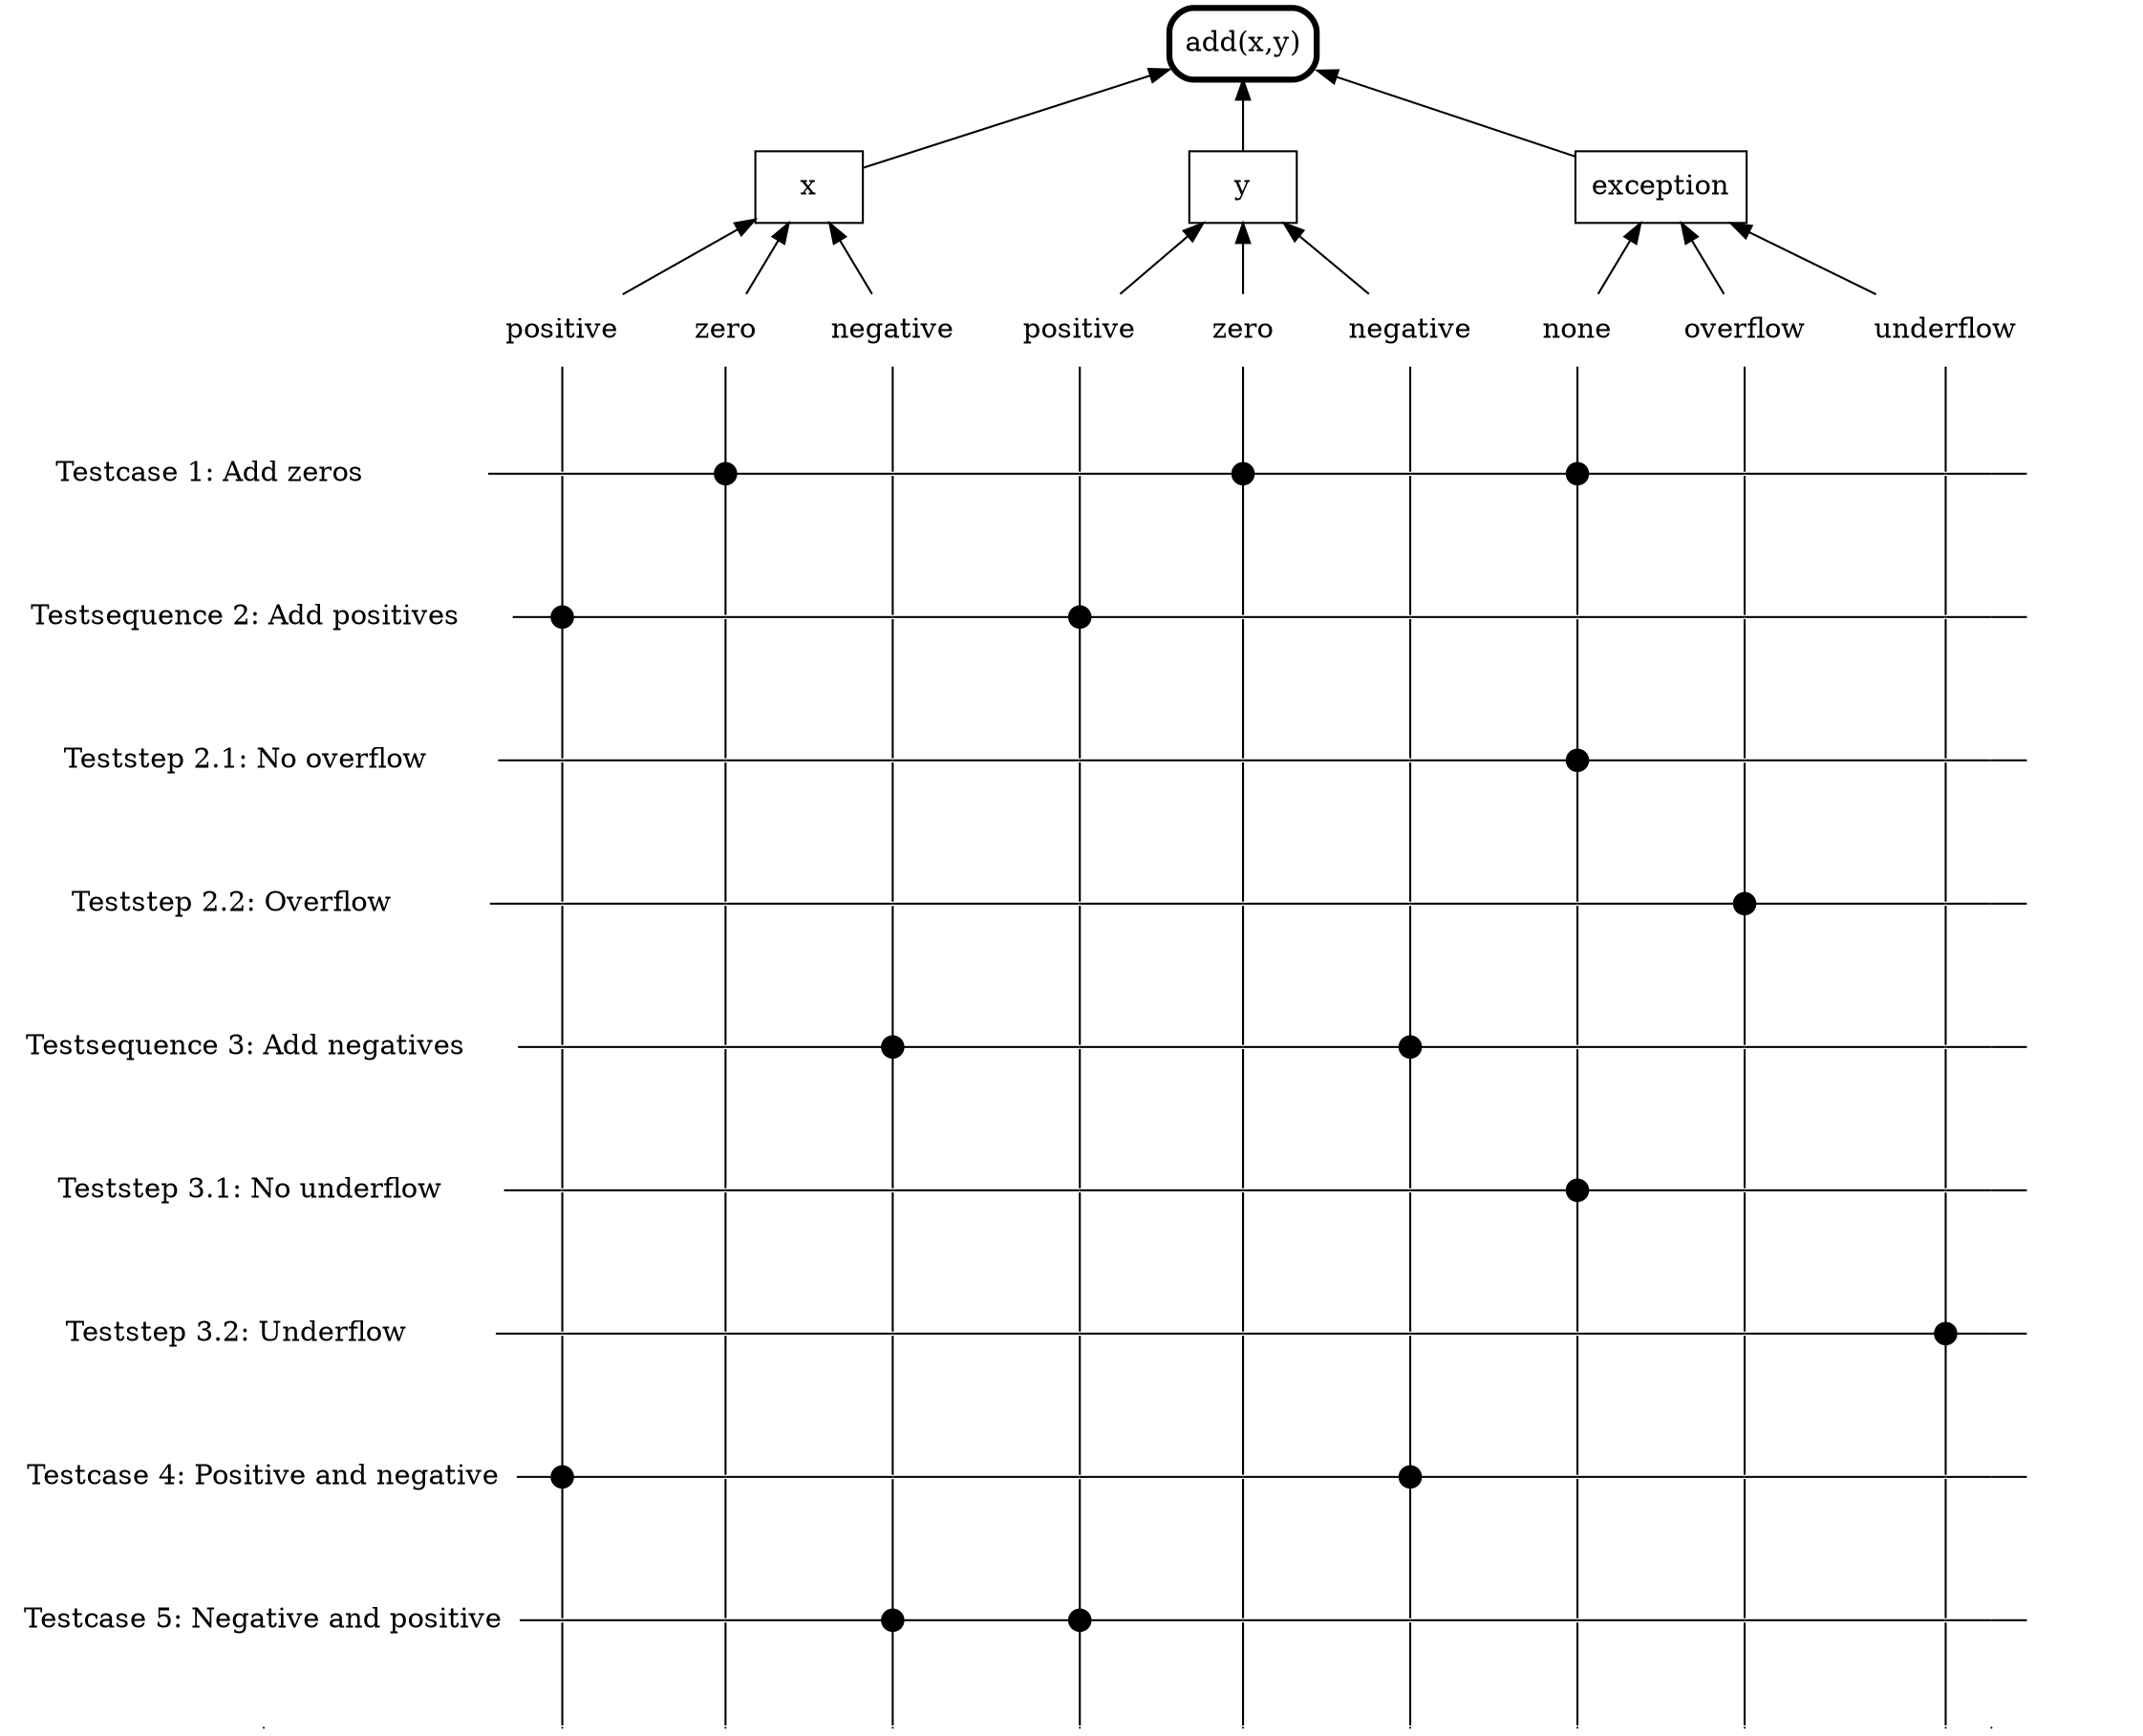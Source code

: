 digraph G 
{
rankdir=BT;
graph[ranksep=0.5];
node[shape=box, penwidth=3, style=rounded];
add [label="add(x,y)"];
node[shape=box, penwidth=1, style=""];
x -> add;
y -> add;
exception -> add;
{rank=same; x;y;}
node[shape=none];
{rank=same;
x_pos [label="positive", group=gx_pos];
x_zero[label="zero", group=gx_zero];
x_neg [label="negative", group=gx_neg];
}
{rank=same;
y_pos [label="positive", group=gy_pos];
y_zero[label="zero", group=gy_zero];
y_neg [label="negative", group=gy_neg];
}
x_pos -> x;
x_zero -> x;
x_neg -> x;
y_pos -> y;
y_zero -> y;
y_neg -> y;
{rank=same; none[group=gnone];overflow[group=goverflow];underflow[group=gunderflow];}
none -> exception ;
overflow -> exception ;
underflow -> exception ;
edge[dir=none];
node[labeljust="r" ];
test1  [label="Testcase 1: Add zeros            ", group=tests];
test2  [label="Testsequence 2: Add positives    ", group=tests];
test2_1[label="  Teststep 2.1: No overflow      ", group=tests];
test2_2[label="  Teststep 2.2: Overflow         ", group=tests];
test3  [label="Testsequence 3: Add negatives    ", group=tests];
test3_1[label="  Teststep 3.1: No underflow     ", group=tests];
test3_2[label="  Teststep 3.2: Underflow        ", group=tests];
test4  [label="Testcase 4: Positive and negative", group=tests];
test5  [label="Testcase 5: Negative and positive", group=tests];

test1___res[label="", image="succ.png", group=test_res];
test2___res[label="", image="succ.png", group=test_res];
test2_1_res[label="", image="succ.png", group=test_res];
test2_2_res[label="", image="succ.png", group=test_res];
test3___res[label="", image="succ.png", group=test_res];
test3_1_res[label="", image="succ.png", group=test_res];
test3_2_res[label="", image="succ.png", group=test_res];
test4___res[label="", image="fail.png", group=test_res];
test5___res[label="", image="succ.png", group=test_res];



node[shape=point,style="filled",fixedsize=true,width=0.15,height=0.15];
test1_x_zero; test1_y_zero; test1_none;
test2_x_pos; test2_y_pos; 
test2_1_none;
test2_2_overflow;
test3_x_neg; test3_y_neg;
test3_1_none;
test3_2_underflow;
test4_x_pos; test4_y_neg;
test5_x_neg; test5_y_pos;
node[style="invisible,point",width=0,height=0, label=""];
edge[style=invisible];
test_end->test5->test4->test3_2->test3_1->test3->test2_2->test2_1->test2->test1;

test1_x_pos  [group=gx_pos]; test1_x_zero  [group=gx_zero];
test2_x_pos  [group=gx_pos]; test2_x_zero  [group=gx_zero];
test2_1_x_pos[group=gx_pos]; test2_1_x_zero[group=gx_zero];
test2_2_x_pos[group=gx_pos]; test2_2_x_zero[group=gx_zero];
test3_x_pos  [group=gx_pos]; test3_x_zero  [group=gx_zero];
test4_x_pos  [group=gx_pos]; test4_x_zero  [group=gx_zero];
test5_x_pos  [group=gx_pos]; test5_x_zero  [group=gx_zero];
test3_1_x_pos[group=gx_pos]; test3_1_x_zero[group=gx_zero];
test3_2_x_pos[group=gx_pos]; test3_2_x_zero[group=gx_zero];
testlow_x_pos[group=gx_pos]; testlow_x_zero[group=gx_zero];




test1_x_neg  [group=gx_neg]; test1_y_pos  [group=gy_pos]; test1_y_zero  [group=gy_zero]; test1_y_neg  [group=gy_neg]; test1_none  [group=gnone]; test1_overflow  [group=goverflow];test1_underflow  [group=gunderflow];test1_right  [group=gright];
test2_x_neg  [group=gx_neg]; test2_y_pos  [group=gy_pos]; test2_y_zero  [group=gy_zero]; test2_y_neg  [group=gy_neg]; test2_none  [group=gnone]; test2_overflow  [group=goverflow];test2_underflow  [group=gunderflow];test2_right  [group=gright];
test2_1_x_neg[group=gx_neg]; test2_1_y_pos[group=gy_pos]; test2_1_y_zero[group=gy_zero]; test2_1_y_neg[group=gy_neg]; test2_1_none[group=gnone]; test2_1_overflow[group=goverflow];test2_1_underflow[group=gunderflow];test2_1_right[group=gright];
test2_2_x_neg[group=gx_neg]; test2_2_y_pos[group=gy_pos]; test2_2_y_zero[group=gy_zero]; test2_2_y_neg[group=gy_neg]; test2_2_none[group=gnone]; test2_2_overflow[group=goverflow];test2_2_underflow[group=gunderflow];test2_2_right[group=gright];
test3_x_neg  [group=gx_neg]; test3_y_pos  [group=gy_pos]; test3_y_zero  [group=gy_zero]; test3_y_neg  [group=gy_neg]; test3_none  [group=gnone]; test3_overflow  [group=goverflow];test3_underflow  [group=gunderflow];test3_right  [group=gright];
test4_x_neg  [group=gx_neg]; test4_y_pos  [group=gy_pos]; test4_y_zero  [group=gy_zero]; test4_y_neg  [group=gy_neg]; test4_none  [group=gnone]; test4_overflow  [group=goverflow];test4_underflow  [group=gunderflow];test4_right  [group=gright];
test5_x_neg  [group=gx_neg]; test5_y_pos  [group=gy_pos]; test5_y_zero  [group=gy_zero]; test5_y_neg  [group=gy_neg]; test5_none  [group=gnone]; test5_overflow  [group=goverflow];test5_underflow  [group=gunderflow];test5_right  [group=gright];
test3_1_x_neg[group=gx_neg]; test3_1_y_pos[group=gy_pos]; test3_1_y_zero[group=gy_zero]; test3_1_y_neg[group=gy_neg]; test3_1_none[group=gnone]; test3_1_overflow[group=goverflow];test3_1_underflow[group=gunderflow];test3_1_right[group=gright];
test3_2_x_neg[group=gx_neg]; test3_2_y_pos[group=gy_pos]; test3_2_y_zero[group=gy_zero]; test3_2_y_neg[group=gy_neg]; test3_2_none[group=gnone]; test3_2_overflow[group=goverflow];test3_2_underflow[group=gunderflow];test3_2_right[group=gright];
testlow_x_neg[group=gx_neg]; testlow_y_pos[group=gy_pos]; testlow_y_zero[group=gy_zero]; testlow_y_neg[group=gy_neg]; testlow_none[group=gnone]; testlow_overflow[group=goverflow];testlow_underflow[group=gunderflow];testlow_right[group=gright];



edge[style=filled];


{rank=same; test1  ->test1_x_pos  ->test1_x_zero  ->test1_x_neg  ->test1_y_pos  ->test1_y_zero  ->test1_y_neg  ->test1_none  ->test1_overflow  ->test1_underflow  ->test1_right  ->test1___res;}
{rank=same; test2  ->test2_x_pos  ->test2_x_zero  ->test2_x_neg  ->test2_y_pos  ->test2_y_zero  ->test2_y_neg  ->test2_none  ->test2_overflow  ->test2_underflow  ->test2_right  ->test2___res;}
{rank=same; test2_1->test2_1_x_pos->test2_1_x_zero->test2_1_x_neg->test2_1_y_pos->test2_1_y_zero->test2_1_y_neg->test2_1_none->test2_1_overflow->test2_1_underflow->test2_1_right->test2_1_res;}
{rank=same; test2_2->test2_2_x_pos->test2_2_x_zero->test2_2_x_neg->test2_2_y_pos->test2_2_y_zero->test2_2_y_neg->test2_2_none->test2_2_overflow->test2_2_underflow->test2_2_right->test2_2_res;}
{rank=same; test3  ->test3_x_pos  ->test3_x_zero  ->test3_x_neg  ->test3_y_pos  ->test3_y_zero  ->test3_y_neg  ->test3_none  ->test3_overflow  ->test3_underflow  ->test3_right  ->test3___res;}
{rank=same; test4  ->test4_x_pos  ->test4_x_zero  ->test4_x_neg  ->test4_y_pos  ->test4_y_zero  ->test4_y_neg  ->test4_none  ->test4_overflow  ->test4_underflow  ->test4_right  ->test3_1_res;}
{rank=same; test5  ->test5_x_pos  ->test5_x_zero  ->test5_x_neg  ->test5_y_pos  ->test5_y_zero  ->test5_y_neg  ->test5_none  ->test5_overflow  ->test5_underflow  ->test5_right  ->test3_2_res;}
{rank=same; test3_1->test3_1_x_pos->test3_1_x_zero->test3_1_x_neg->test3_1_y_pos->test3_1_y_zero->test3_1_y_neg->test3_1_none->test3_1_overflow->test3_1_underflow->test3_1_right->test4___res;}
{rank=same; test3_2->test3_2_x_pos->test3_2_x_zero->test3_2_x_neg->test3_2_y_pos->test3_2_y_zero->test3_2_y_neg->test3_2_none->test3_2_overflow->test3_2_underflow->test3_2_right->test5___res;}
edge[style=invisible];
{rank=same; testlow_x_pos->testlow_x_zero->testlow_x_neg->testlow_y_pos->testlow_y_zero->testlow_y_neg->testlow_none->testlow_overflow->testlow_underflow->testlow_right;}
edge[style=filled];
testlow_x_pos->test5_x_pos->test4_x_pos->test3_2_x_pos->test3_1_x_pos->test3_x_pos->test2_2_x_pos->test2_1_x_pos->test2_x_pos->test1_x_pos->x_pos;
testlow_x_zero->test5_x_zero->test4_x_zero->test3_2_x_zero->test3_1_x_zero->test3_x_zero->test2_2_x_zero->test2_1_x_zero->test2_x_zero->test1_x_zero->x_zero;
testlow_x_neg->test5_x_neg->test4_x_neg->test3_2_x_neg->test3_1_x_neg->test3_x_neg->test2_2_x_neg->test2_1_x_neg->test2_x_neg->test1_x_neg->x_neg;
testlow_y_pos->test5_y_pos->test4_y_pos->test3_2_y_pos->test3_1_y_pos->test3_y_pos->test2_2_y_pos->test2_1_y_pos->test2_y_pos->test1_y_pos->y_pos;
testlow_y_zero->test5_y_zero->test4_y_zero->test3_2_y_zero->test3_1_y_zero->test3_y_zero->test2_2_y_zero->test2_1_y_zero->test2_y_zero->test1_y_zero->y_zero;
testlow_y_neg->test5_y_neg->test4_y_neg->test3_2_y_neg->test3_1_y_neg->test3_y_neg->test2_2_y_neg->test2_1_y_neg->test2_y_neg->test1_y_neg->y_neg;
testlow_none->test5_none->test4_none->test3_2_none->test3_1_none->test3_none->test2_2_none->test2_1_none->test2_none->test1_none->none;
testlow_overflow->test5_overflow->test4_overflow->test3_2_overflow->test3_1_overflow->test3_overflow->test2_2_overflow->test2_1_overflow->test2_overflow->test1_overflow->overflow;
testlow_underflow->test5_underflow->test4_underflow->test3_2_underflow->test3_1_underflow->test3_underflow->test2_2_underflow->test2_1_underflow->test2_underflow->test1_underflow->underflow;
edge[style=invisible];
testlow_right->test5_right->test4_right->test3_2_right->test3_1_right->test3_right->test2_2_right->test2_1_right->test2_right->test1_right;
test5->test4->test3_2->test3_1->test3->test2_2->test2_1->test2->test1;
}